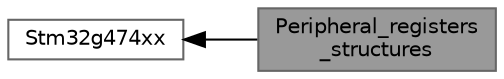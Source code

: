 digraph "Peripheral_registers_structures"
{
 // LATEX_PDF_SIZE
  bgcolor="transparent";
  edge [fontname=Helvetica,fontsize=10,labelfontname=Helvetica,labelfontsize=10];
  node [fontname=Helvetica,fontsize=10,shape=box,height=0.2,width=0.4];
  rankdir=LR;
  Node1 [label="Peripheral_registers\l_structures",height=0.2,width=0.4,color="gray40", fillcolor="grey60", style="filled", fontcolor="black",tooltip=" "];
  Node2 [label="Stm32g474xx",height=0.2,width=0.4,color="grey40", fillcolor="white", style="filled",URL="$group__stm32g474xx.html",tooltip=" "];
  Node2->Node1 [shape=plaintext, dir="back", style="solid"];
}
